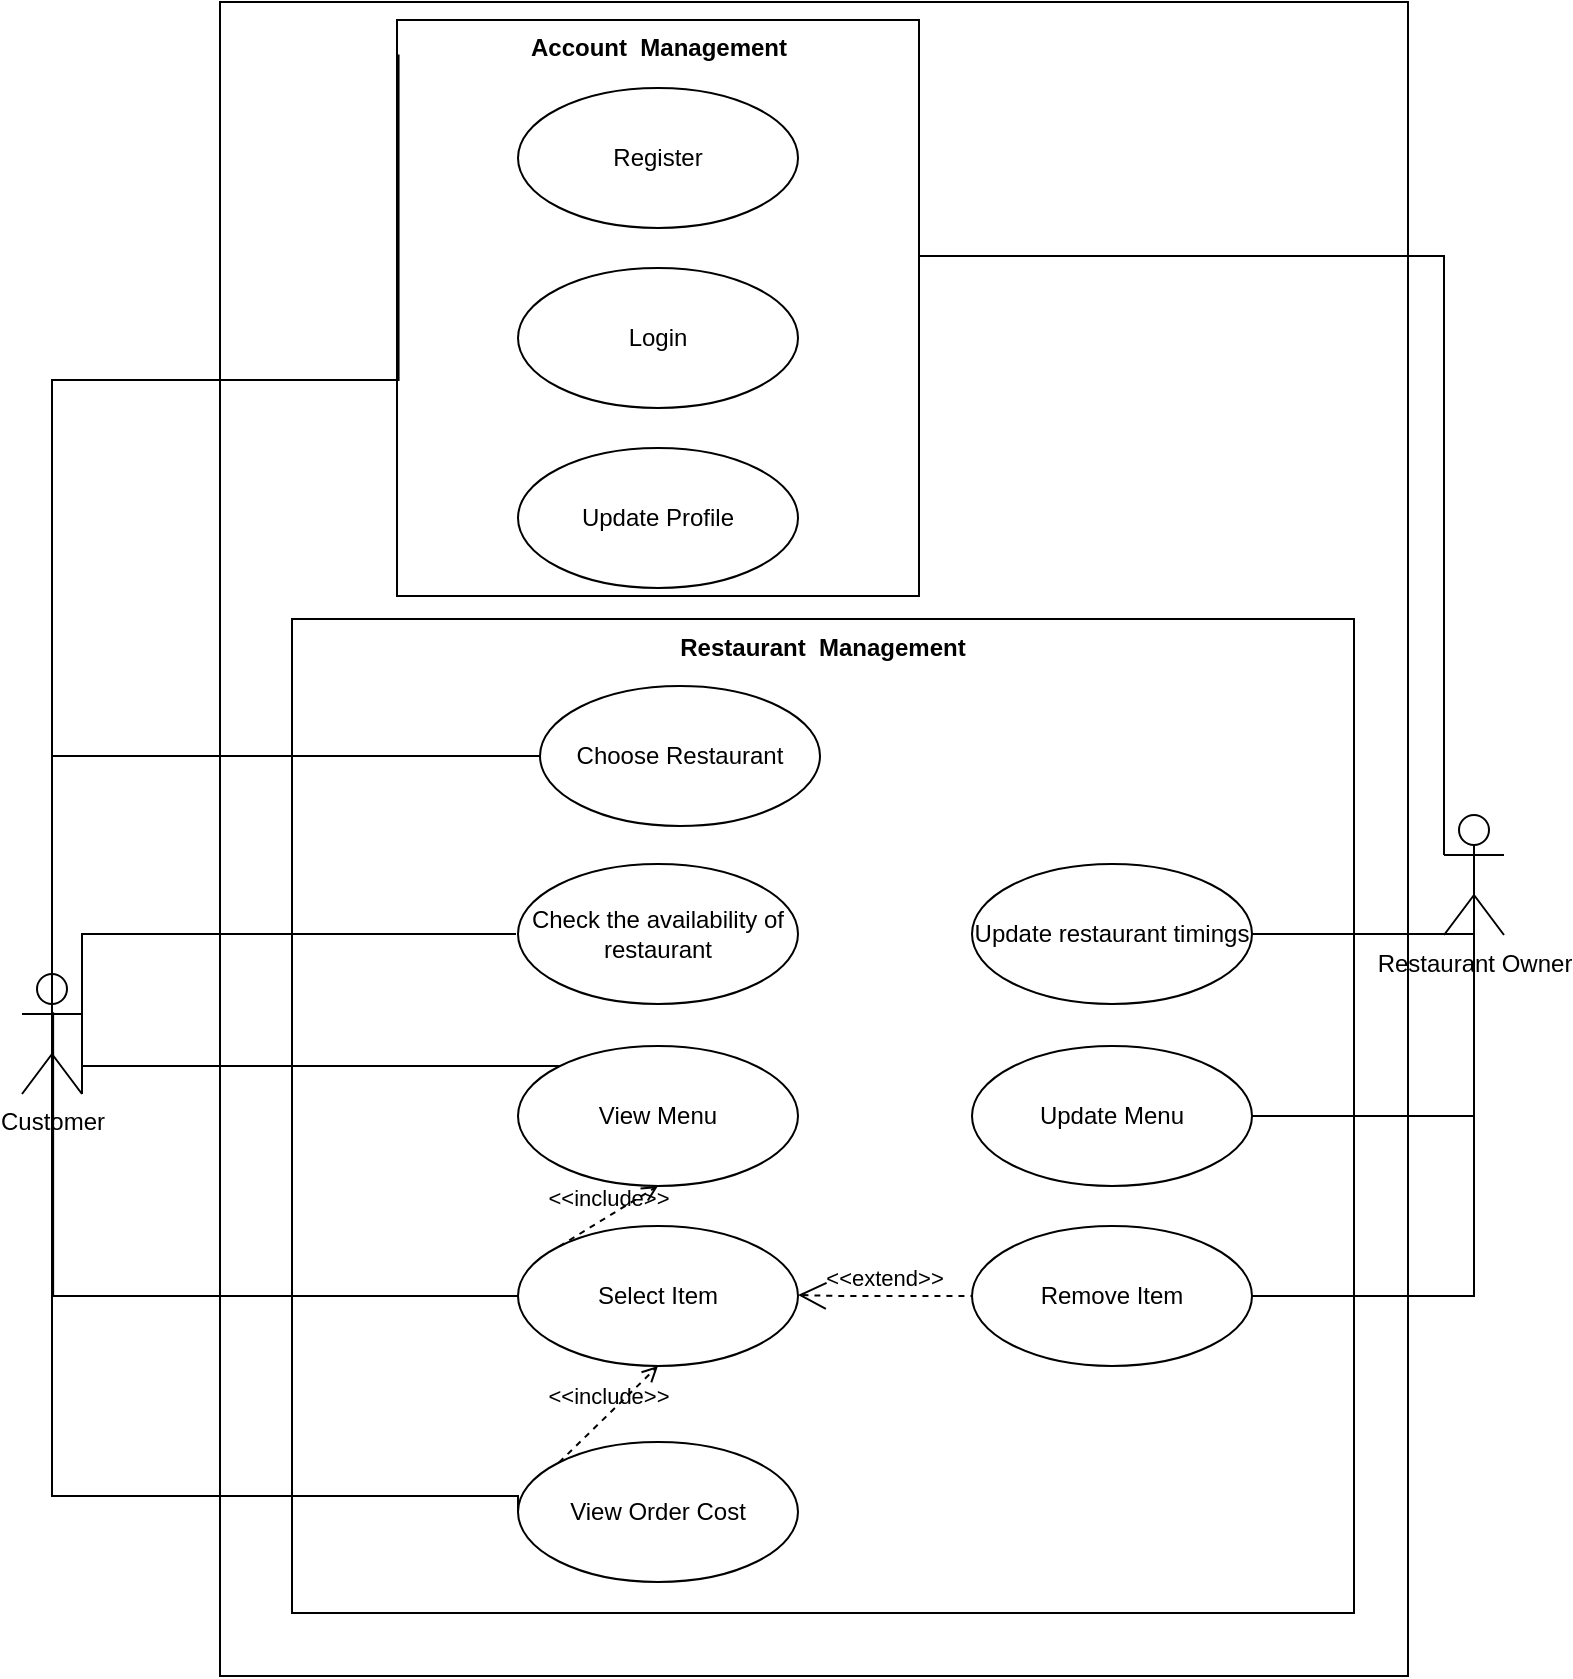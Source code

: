 <mxfile version="14.4.8" type="github">
  <diagram id="d5tv9obm6iXpOw0BhTKf" name="Page-1">
    <mxGraphModel dx="1117" dy="624" grid="1" gridSize="9" guides="1" tooltips="1" connect="1" arrows="1" fold="1" page="1" pageScale="1" pageWidth="827" pageHeight="1169" math="0" shadow="0">
      <root>
        <mxCell id="0" />
        <mxCell id="1" parent="0" />
        <mxCell id="7QSNwZPO3CvysJkWfAVx-1" value="Customer" style="shape=umlActor;html=1;verticalLabelPosition=bottom;verticalAlign=top;align=center;" vertex="1" parent="1">
          <mxGeometry x="54" y="486" width="30" height="60" as="geometry" />
        </mxCell>
        <mxCell id="7QSNwZPO3CvysJkWfAVx-2" value="Restaurant Owner" style="shape=umlActor;html=1;verticalLabelPosition=bottom;verticalAlign=top;align=center;" vertex="1" parent="1">
          <mxGeometry x="765" y="406.5" width="30" height="60" as="geometry" />
        </mxCell>
        <mxCell id="7QSNwZPO3CvysJkWfAVx-4" value="Register" style="ellipse;whiteSpace=wrap;html=1;" vertex="1" parent="1">
          <mxGeometry x="302" y="43" width="140" height="70" as="geometry" />
        </mxCell>
        <mxCell id="7QSNwZPO3CvysJkWfAVx-5" value="Login" style="ellipse;whiteSpace=wrap;html=1;" vertex="1" parent="1">
          <mxGeometry x="302" y="133" width="140" height="70" as="geometry" />
        </mxCell>
        <mxCell id="7QSNwZPO3CvysJkWfAVx-9" value="Choose Restaurant" style="ellipse;whiteSpace=wrap;html=1;" vertex="1" parent="1">
          <mxGeometry x="313" y="342" width="140" height="70" as="geometry" />
        </mxCell>
        <mxCell id="7QSNwZPO3CvysJkWfAVx-11" value="Check the availability of restaurant" style="ellipse;whiteSpace=wrap;html=1;" vertex="1" parent="1">
          <mxGeometry x="302" y="431" width="140" height="70" as="geometry" />
        </mxCell>
        <mxCell id="7QSNwZPO3CvysJkWfAVx-15" value="View Menu" style="ellipse;whiteSpace=wrap;html=1;" vertex="1" parent="1">
          <mxGeometry x="302" y="522" width="140" height="70" as="geometry" />
        </mxCell>
        <mxCell id="7QSNwZPO3CvysJkWfAVx-17" value="Select Item" style="ellipse;whiteSpace=wrap;html=1;" vertex="1" parent="1">
          <mxGeometry x="302" y="612" width="140" height="70" as="geometry" />
        </mxCell>
        <mxCell id="7QSNwZPO3CvysJkWfAVx-19" value="View Order Cost" style="ellipse;whiteSpace=wrap;html=1;" vertex="1" parent="1">
          <mxGeometry x="302" y="720" width="140" height="70" as="geometry" />
        </mxCell>
        <mxCell id="7QSNwZPO3CvysJkWfAVx-20" value="&amp;lt;&amp;lt;include&amp;gt;&amp;gt;" style="edgeStyle=none;html=1;endArrow=open;verticalAlign=bottom;dashed=1;labelBackgroundColor=none;entryX=0.5;entryY=1;entryDx=0;entryDy=0;exitX=0;exitY=0;exitDx=0;exitDy=0;" edge="1" parent="1" source="7QSNwZPO3CvysJkWfAVx-19" target="7QSNwZPO3CvysJkWfAVx-17">
          <mxGeometry width="160" relative="1" as="geometry">
            <mxPoint x="409" y="720" as="sourcePoint" />
            <mxPoint x="317" y="681" as="targetPoint" />
          </mxGeometry>
        </mxCell>
        <mxCell id="7QSNwZPO3CvysJkWfAVx-23" value="Account&amp;nbsp; Management" style="shape=rect;html=1;verticalAlign=top;fontStyle=1;whiteSpace=wrap;align=center;fillColor=none;" vertex="1" parent="1">
          <mxGeometry x="241.5" y="9" width="261" height="288" as="geometry" />
        </mxCell>
        <mxCell id="7QSNwZPO3CvysJkWfAVx-37" value="Remove Item" style="ellipse;whiteSpace=wrap;html=1;" vertex="1" parent="1">
          <mxGeometry x="529" y="612" width="140" height="70" as="geometry" />
        </mxCell>
        <mxCell id="7QSNwZPO3CvysJkWfAVx-43" value="Update Menu" style="ellipse;whiteSpace=wrap;html=1;" vertex="1" parent="1">
          <mxGeometry x="529" y="522" width="140" height="70" as="geometry" />
        </mxCell>
        <mxCell id="7QSNwZPO3CvysJkWfAVx-45" value="&amp;lt;&amp;lt;extend&amp;gt;&amp;gt;" style="edgeStyle=none;html=1;startArrow=open;endArrow=none;startSize=12;verticalAlign=bottom;dashed=1;labelBackgroundColor=none;entryX=0;entryY=0.5;entryDx=0;entryDy=0;" edge="1" parent="1" target="7QSNwZPO3CvysJkWfAVx-37">
          <mxGeometry width="160" relative="1" as="geometry">
            <mxPoint x="442" y="646.5" as="sourcePoint" />
            <mxPoint x="478" y="647" as="targetPoint" />
            <Array as="points">
              <mxPoint x="460" y="647" />
            </Array>
          </mxGeometry>
        </mxCell>
        <mxCell id="7QSNwZPO3CvysJkWfAVx-46" value="Update Profile" style="ellipse;whiteSpace=wrap;html=1;" vertex="1" parent="1">
          <mxGeometry x="302" y="223" width="140" height="70" as="geometry" />
        </mxCell>
        <mxCell id="7QSNwZPO3CvysJkWfAVx-53" value="Update restaurant timings" style="ellipse;whiteSpace=wrap;html=1;" vertex="1" parent="1">
          <mxGeometry x="529" y="431" width="140" height="70" as="geometry" />
        </mxCell>
        <mxCell id="7QSNwZPO3CvysJkWfAVx-57" value="" style="edgeStyle=elbowEdgeStyle;html=1;endArrow=none;elbow=vertical;entryX=0.003;entryY=0.06;entryDx=0;entryDy=0;entryPerimeter=0;rounded=0;exitX=0.5;exitY=0.5;exitDx=0;exitDy=0;exitPerimeter=0;" edge="1" parent="1" source="7QSNwZPO3CvysJkWfAVx-1" target="7QSNwZPO3CvysJkWfAVx-23">
          <mxGeometry width="160" relative="1" as="geometry">
            <mxPoint x="34" y="440.41" as="sourcePoint" />
            <mxPoint x="194" y="440.41" as="targetPoint" />
            <Array as="points">
              <mxPoint x="72" y="189" />
            </Array>
          </mxGeometry>
        </mxCell>
        <mxCell id="7QSNwZPO3CvysJkWfAVx-59" value="" style="edgeStyle=elbowEdgeStyle;html=1;endArrow=none;elbow=vertical;entryX=0;entryY=0.5;entryDx=0;entryDy=0;rounded=0;" edge="1" parent="1" source="7QSNwZPO3CvysJkWfAVx-1" target="7QSNwZPO3CvysJkWfAVx-9">
          <mxGeometry width="160" relative="1" as="geometry">
            <mxPoint x="72" y="342" as="sourcePoint" />
            <mxPoint x="180" y="385" as="targetPoint" />
            <Array as="points">
              <mxPoint x="117" y="377" />
            </Array>
          </mxGeometry>
        </mxCell>
        <mxCell id="7QSNwZPO3CvysJkWfAVx-63" value="" style="edgeStyle=elbowEdgeStyle;html=1;endArrow=none;elbow=vertical;rounded=0;entryX=1;entryY=0.333;entryDx=0;entryDy=0;entryPerimeter=0;" edge="1" parent="1" source="7QSNwZPO3CvysJkWfAVx-15" target="7QSNwZPO3CvysJkWfAVx-1">
          <mxGeometry width="100" height="75" relative="1" as="geometry">
            <mxPoint x="234" y="534" as="sourcePoint" />
            <mxPoint x="33" y="423" as="targetPoint" />
            <Array as="points">
              <mxPoint x="126" y="532" />
              <mxPoint x="153" y="522" />
            </Array>
          </mxGeometry>
        </mxCell>
        <mxCell id="7QSNwZPO3CvysJkWfAVx-64" value="" style="edgeStyle=elbowEdgeStyle;html=1;endArrow=none;elbow=vertical;exitX=0;exitY=0.5;exitDx=0;exitDy=0;entryX=0.519;entryY=0.319;entryDx=0;entryDy=0;entryPerimeter=0;rounded=0;" edge="1" parent="1" source="7QSNwZPO3CvysJkWfAVx-17" target="7QSNwZPO3CvysJkWfAVx-1">
          <mxGeometry width="100" height="75" relative="1" as="geometry">
            <mxPoint x="214.0" y="541.0" as="sourcePoint" />
            <mxPoint x="42" y="432" as="targetPoint" />
            <Array as="points">
              <mxPoint x="126" y="647" />
              <mxPoint x="124" y="622" />
              <mxPoint x="162" y="531" />
            </Array>
          </mxGeometry>
        </mxCell>
        <mxCell id="7QSNwZPO3CvysJkWfAVx-72" value="" style="edgeStyle=elbowEdgeStyle;html=1;endArrow=none;elbow=vertical;entryX=0.5;entryY=0.5;entryDx=0;entryDy=0;entryPerimeter=0;rounded=0;" edge="1" parent="1" source="7QSNwZPO3CvysJkWfAVx-53" target="7QSNwZPO3CvysJkWfAVx-2">
          <mxGeometry width="100" height="75" relative="1" as="geometry">
            <mxPoint x="522" y="543" as="sourcePoint" />
            <mxPoint x="622" y="468" as="targetPoint" />
            <Array as="points">
              <mxPoint x="639" y="466" />
              <mxPoint x="667" y="436" />
            </Array>
          </mxGeometry>
        </mxCell>
        <mxCell id="7QSNwZPO3CvysJkWfAVx-73" value="" style="edgeStyle=elbowEdgeStyle;html=1;endArrow=none;elbow=vertical;entryX=0.5;entryY=0.5;entryDx=0;entryDy=0;entryPerimeter=0;exitX=1;exitY=0.5;exitDx=0;exitDy=0;rounded=0;" edge="1" parent="1" source="7QSNwZPO3CvysJkWfAVx-43" target="7QSNwZPO3CvysJkWfAVx-2">
          <mxGeometry width="100" height="75" relative="1" as="geometry">
            <mxPoint x="580.282" y="445" as="sourcePoint" />
            <mxPoint x="771" y="445" as="targetPoint" />
            <Array as="points">
              <mxPoint x="648" y="557" />
              <mxPoint x="603" y="532" />
            </Array>
          </mxGeometry>
        </mxCell>
        <mxCell id="7QSNwZPO3CvysJkWfAVx-74" value="" style="edgeStyle=elbowEdgeStyle;html=1;endArrow=none;elbow=vertical;rounded=0;exitX=1;exitY=0.5;exitDx=0;exitDy=0;" edge="1" parent="1" source="7QSNwZPO3CvysJkWfAVx-37" target="7QSNwZPO3CvysJkWfAVx-2">
          <mxGeometry width="160" relative="1" as="geometry">
            <mxPoint x="567" y="657" as="sourcePoint" />
            <mxPoint x="655" y="513" as="targetPoint" />
            <Array as="points">
              <mxPoint x="666" y="647" />
            </Array>
          </mxGeometry>
        </mxCell>
        <mxCell id="7QSNwZPO3CvysJkWfAVx-75" value="" style="edgeStyle=elbowEdgeStyle;html=1;endArrow=none;elbow=vertical;exitX=0.5;exitY=0.5;exitDx=0;exitDy=0;exitPerimeter=0;entryX=0;entryY=0.5;entryDx=0;entryDy=0;rounded=0;" edge="1" parent="1" source="7QSNwZPO3CvysJkWfAVx-1" target="7QSNwZPO3CvysJkWfAVx-19">
          <mxGeometry width="160" relative="1" as="geometry">
            <mxPoint x="180" y="558" as="sourcePoint" />
            <mxPoint x="340" y="558" as="targetPoint" />
            <Array as="points">
              <mxPoint x="153" y="747" />
              <mxPoint x="153" y="738" />
            </Array>
          </mxGeometry>
        </mxCell>
        <mxCell id="7QSNwZPO3CvysJkWfAVx-79" value="" style="edgeStyle=elbowEdgeStyle;html=1;endArrow=none;elbow=vertical;rounded=0;entryX=0;entryY=0.333;entryDx=0;entryDy=0;entryPerimeter=0;" edge="1" parent="1" target="7QSNwZPO3CvysJkWfAVx-2">
          <mxGeometry width="160" relative="1" as="geometry">
            <mxPoint x="502.5" y="134" as="sourcePoint" />
            <mxPoint x="761.5" y="431" as="targetPoint" />
            <Array as="points">
              <mxPoint x="572.5" y="127" />
            </Array>
          </mxGeometry>
        </mxCell>
        <mxCell id="7QSNwZPO3CvysJkWfAVx-82" value="&amp;lt;&amp;lt;include&amp;gt;&amp;gt;" style="edgeStyle=none;html=1;endArrow=open;verticalAlign=bottom;dashed=1;labelBackgroundColor=none;exitX=0;exitY=0;exitDx=0;exitDy=0;entryX=0.5;entryY=1;entryDx=0;entryDy=0;" edge="1" parent="1" source="7QSNwZPO3CvysJkWfAVx-17" target="7QSNwZPO3CvysJkWfAVx-15">
          <mxGeometry width="160" relative="1" as="geometry">
            <mxPoint x="331.081" y="739.464" as="sourcePoint" />
            <mxPoint x="381" y="691" as="targetPoint" />
          </mxGeometry>
        </mxCell>
        <mxCell id="7QSNwZPO3CvysJkWfAVx-83" value="" style="edgeStyle=elbowEdgeStyle;html=1;endArrow=none;elbow=vertical;rounded=0;exitX=1;exitY=1;exitDx=0;exitDy=0;exitPerimeter=0;" edge="1" parent="1" source="7QSNwZPO3CvysJkWfAVx-1">
          <mxGeometry width="160" relative="1" as="geometry">
            <mxPoint x="72" y="506" as="sourcePoint" />
            <mxPoint x="301" y="466" as="targetPoint" />
            <Array as="points">
              <mxPoint x="139" y="466" />
            </Array>
          </mxGeometry>
        </mxCell>
        <mxCell id="7QSNwZPO3CvysJkWfAVx-76" value="Restaurant&amp;nbsp; Management" style="shape=rect;html=1;verticalAlign=top;fontStyle=1;whiteSpace=wrap;align=center;fillColor=none;" vertex="1" parent="1">
          <mxGeometry x="189" y="308.5" width="531" height="497" as="geometry" />
        </mxCell>
        <mxCell id="7QSNwZPO3CvysJkWfAVx-87" value="&amp;nbsp;&amp;nbsp;" style="shape=rect;html=1;verticalAlign=top;fontStyle=1;whiteSpace=wrap;align=center;fillColor=none;" vertex="1" parent="1">
          <mxGeometry x="153" width="594" height="837" as="geometry" />
        </mxCell>
      </root>
    </mxGraphModel>
  </diagram>
</mxfile>
